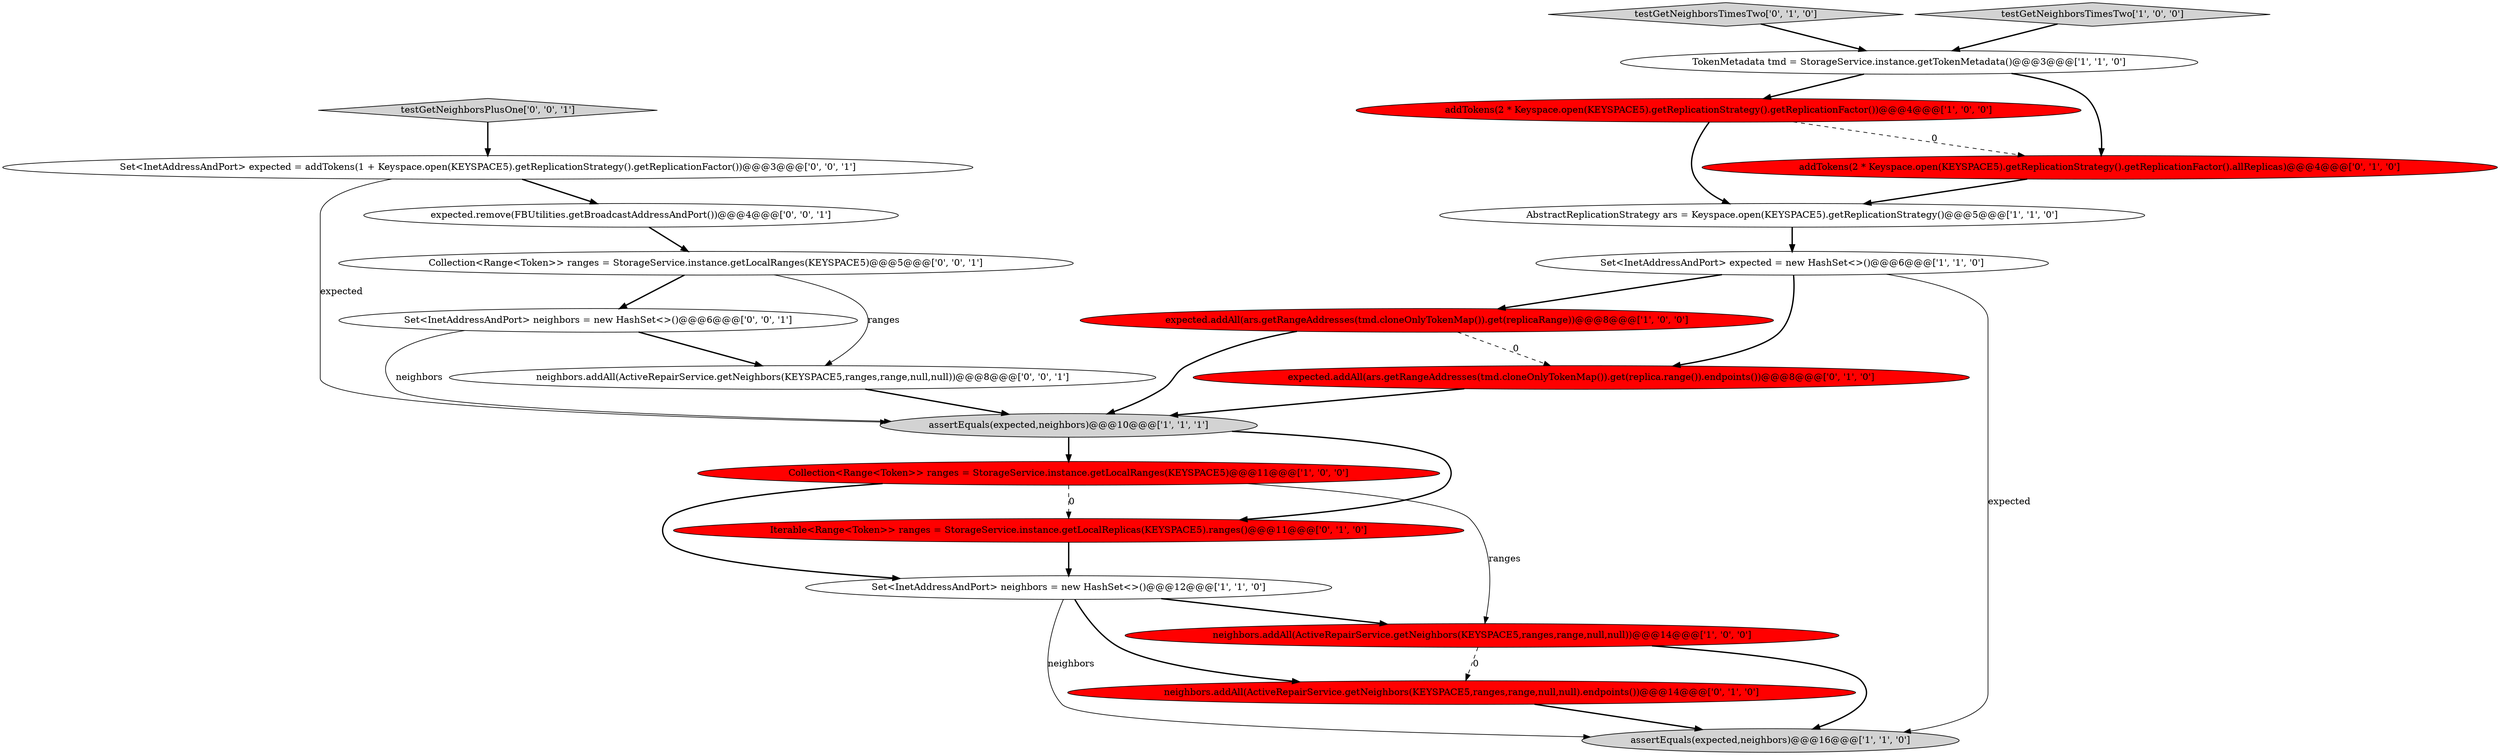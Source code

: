 digraph {
12 [style = filled, label = "expected.addAll(ars.getRangeAddresses(tmd.cloneOnlyTokenMap()).get(replica.range()).endpoints())@@@8@@@['0', '1', '0']", fillcolor = red, shape = ellipse image = "AAA1AAABBB2BBB"];
0 [style = filled, label = "assertEquals(expected,neighbors)@@@10@@@['1', '1', '1']", fillcolor = lightgray, shape = ellipse image = "AAA0AAABBB1BBB"];
9 [style = filled, label = "Collection<Range<Token>> ranges = StorageService.instance.getLocalRanges(KEYSPACE5)@@@11@@@['1', '0', '0']", fillcolor = red, shape = ellipse image = "AAA1AAABBB1BBB"];
5 [style = filled, label = "TokenMetadata tmd = StorageService.instance.getTokenMetadata()@@@3@@@['1', '1', '0']", fillcolor = white, shape = ellipse image = "AAA0AAABBB1BBB"];
21 [style = filled, label = "testGetNeighborsPlusOne['0', '0', '1']", fillcolor = lightgray, shape = diamond image = "AAA0AAABBB3BBB"];
10 [style = filled, label = "neighbors.addAll(ActiveRepairService.getNeighbors(KEYSPACE5,ranges,range,null,null))@@@14@@@['1', '0', '0']", fillcolor = red, shape = ellipse image = "AAA1AAABBB1BBB"];
20 [style = filled, label = "Set<InetAddressAndPort> neighbors = new HashSet<>()@@@6@@@['0', '0', '1']", fillcolor = white, shape = ellipse image = "AAA0AAABBB3BBB"];
2 [style = filled, label = "AbstractReplicationStrategy ars = Keyspace.open(KEYSPACE5).getReplicationStrategy()@@@5@@@['1', '1', '0']", fillcolor = white, shape = ellipse image = "AAA0AAABBB1BBB"];
1 [style = filled, label = "assertEquals(expected,neighbors)@@@16@@@['1', '1', '0']", fillcolor = lightgray, shape = ellipse image = "AAA0AAABBB1BBB"];
7 [style = filled, label = "addTokens(2 * Keyspace.open(KEYSPACE5).getReplicationStrategy().getReplicationFactor())@@@4@@@['1', '0', '0']", fillcolor = red, shape = ellipse image = "AAA1AAABBB1BBB"];
17 [style = filled, label = "neighbors.addAll(ActiveRepairService.getNeighbors(KEYSPACE5,ranges,range,null,null))@@@8@@@['0', '0', '1']", fillcolor = white, shape = ellipse image = "AAA0AAABBB3BBB"];
3 [style = filled, label = "Set<InetAddressAndPort> expected = new HashSet<>()@@@6@@@['1', '1', '0']", fillcolor = white, shape = ellipse image = "AAA0AAABBB1BBB"];
18 [style = filled, label = "Collection<Range<Token>> ranges = StorageService.instance.getLocalRanges(KEYSPACE5)@@@5@@@['0', '0', '1']", fillcolor = white, shape = ellipse image = "AAA0AAABBB3BBB"];
16 [style = filled, label = "expected.remove(FBUtilities.getBroadcastAddressAndPort())@@@4@@@['0', '0', '1']", fillcolor = white, shape = ellipse image = "AAA0AAABBB3BBB"];
15 [style = filled, label = "neighbors.addAll(ActiveRepairService.getNeighbors(KEYSPACE5,ranges,range,null,null).endpoints())@@@14@@@['0', '1', '0']", fillcolor = red, shape = ellipse image = "AAA1AAABBB2BBB"];
6 [style = filled, label = "Set<InetAddressAndPort> neighbors = new HashSet<>()@@@12@@@['1', '1', '0']", fillcolor = white, shape = ellipse image = "AAA0AAABBB1BBB"];
13 [style = filled, label = "testGetNeighborsTimesTwo['0', '1', '0']", fillcolor = lightgray, shape = diamond image = "AAA0AAABBB2BBB"];
4 [style = filled, label = "testGetNeighborsTimesTwo['1', '0', '0']", fillcolor = lightgray, shape = diamond image = "AAA0AAABBB1BBB"];
8 [style = filled, label = "expected.addAll(ars.getRangeAddresses(tmd.cloneOnlyTokenMap()).get(replicaRange))@@@8@@@['1', '0', '0']", fillcolor = red, shape = ellipse image = "AAA1AAABBB1BBB"];
11 [style = filled, label = "addTokens(2 * Keyspace.open(KEYSPACE5).getReplicationStrategy().getReplicationFactor().allReplicas)@@@4@@@['0', '1', '0']", fillcolor = red, shape = ellipse image = "AAA1AAABBB2BBB"];
19 [style = filled, label = "Set<InetAddressAndPort> expected = addTokens(1 + Keyspace.open(KEYSPACE5).getReplicationStrategy().getReplicationFactor())@@@3@@@['0', '0', '1']", fillcolor = white, shape = ellipse image = "AAA0AAABBB3BBB"];
14 [style = filled, label = "Iterable<Range<Token>> ranges = StorageService.instance.getLocalReplicas(KEYSPACE5).ranges()@@@11@@@['0', '1', '0']", fillcolor = red, shape = ellipse image = "AAA1AAABBB2BBB"];
3->1 [style = solid, label="expected"];
10->15 [style = dashed, label="0"];
0->9 [style = bold, label=""];
16->18 [style = bold, label=""];
20->17 [style = bold, label=""];
21->19 [style = bold, label=""];
2->3 [style = bold, label=""];
7->11 [style = dashed, label="0"];
8->12 [style = dashed, label="0"];
3->12 [style = bold, label=""];
20->0 [style = solid, label="neighbors"];
12->0 [style = bold, label=""];
11->2 [style = bold, label=""];
6->15 [style = bold, label=""];
9->6 [style = bold, label=""];
19->16 [style = bold, label=""];
6->1 [style = solid, label="neighbors"];
8->0 [style = bold, label=""];
18->20 [style = bold, label=""];
0->14 [style = bold, label=""];
17->0 [style = bold, label=""];
9->14 [style = dashed, label="0"];
7->2 [style = bold, label=""];
3->8 [style = bold, label=""];
6->10 [style = bold, label=""];
13->5 [style = bold, label=""];
5->7 [style = bold, label=""];
5->11 [style = bold, label=""];
19->0 [style = solid, label="expected"];
18->17 [style = solid, label="ranges"];
10->1 [style = bold, label=""];
4->5 [style = bold, label=""];
14->6 [style = bold, label=""];
15->1 [style = bold, label=""];
9->10 [style = solid, label="ranges"];
}
